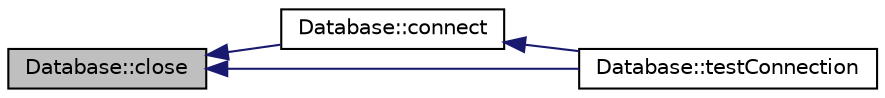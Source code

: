 digraph "Database::close"
{
  edge [fontname="Helvetica",fontsize="10",labelfontname="Helvetica",labelfontsize="10"];
  node [fontname="Helvetica",fontsize="10",shape=record];
  rankdir="LR";
  Node1 [label="Database::close",height=0.2,width=0.4,color="black", fillcolor="grey75", style="filled" fontcolor="black"];
  Node1 -> Node2 [dir="back",color="midnightblue",fontsize="10",style="solid",fontname="Helvetica"];
  Node2 [label="Database::connect",height=0.2,width=0.4,color="black", fillcolor="white", style="filled",URL="$class_database.html#ad781c19d9df89124b0d1a35d33391b75",tooltip="Database::connect. "];
  Node2 -> Node3 [dir="back",color="midnightblue",fontsize="10",style="solid",fontname="Helvetica"];
  Node3 [label="Database::testConnection",height=0.2,width=0.4,color="black", fillcolor="white", style="filled",URL="$class_database.html#a16e3a424915bed9bd3abd862882a103e",tooltip="Database::testConnection. "];
  Node1 -> Node3 [dir="back",color="midnightblue",fontsize="10",style="solid",fontname="Helvetica"];
}
